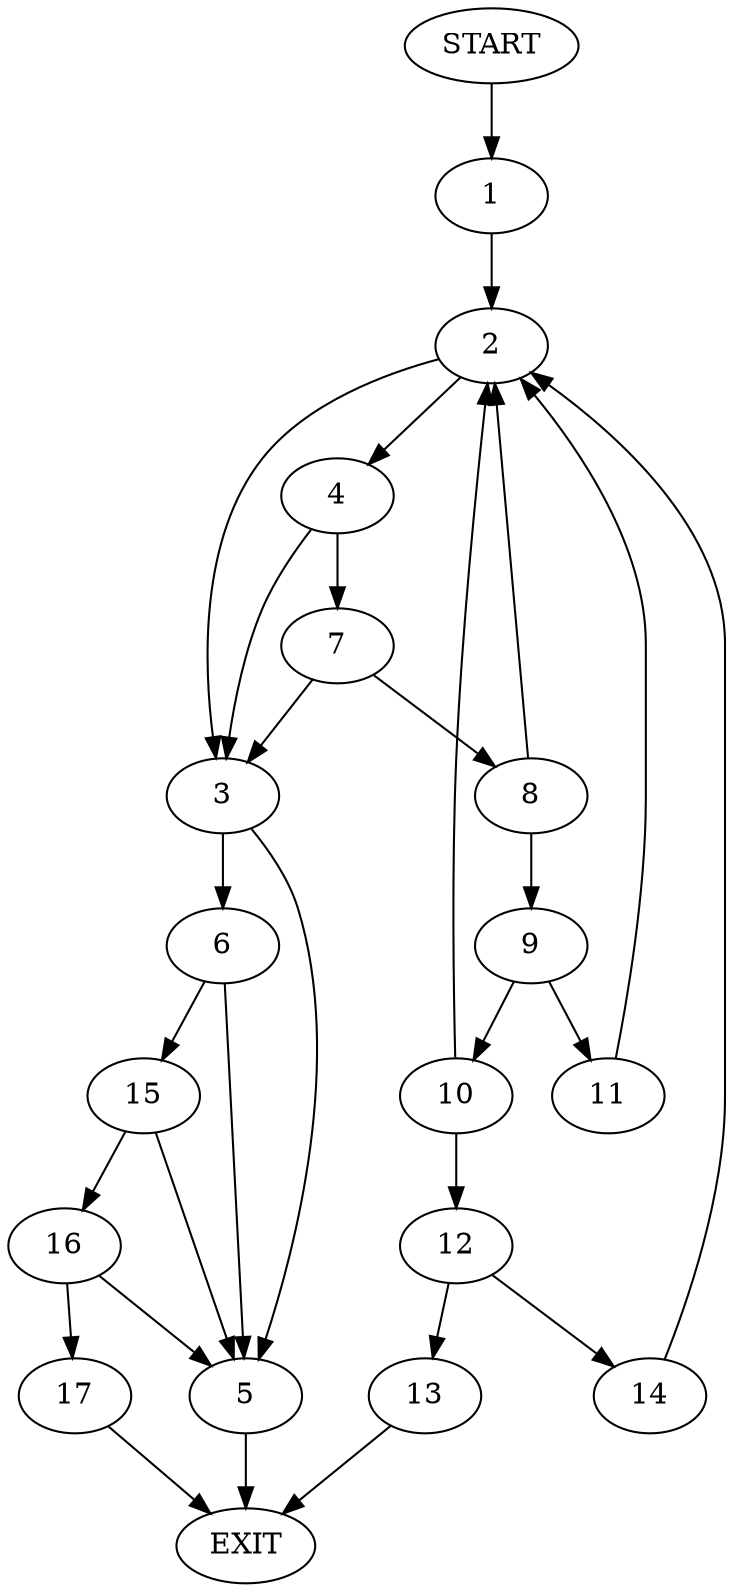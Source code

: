 digraph {
0 [label="START"]
18 [label="EXIT"]
0 -> 1
1 -> 2
2 -> 3
2 -> 4
3 -> 5
3 -> 6
4 -> 3
4 -> 7
7 -> 3
7 -> 8
8 -> 2
8 -> 9
9 -> 10
9 -> 11
11 -> 2
10 -> 12
10 -> 2
12 -> 13
12 -> 14
13 -> 18
14 -> 2
6 -> 5
6 -> 15
5 -> 18
15 -> 5
15 -> 16
16 -> 17
16 -> 5
17 -> 18
}
